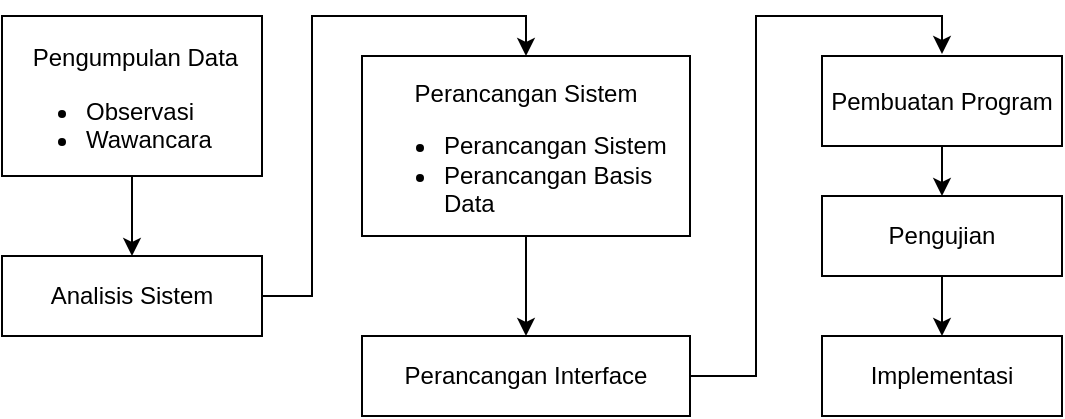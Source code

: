<mxfile version="14.6.11" type="github">
  <diagram id="qnI18TV7J52nefKSVEtd" name="Page-1">
    <mxGraphModel dx="1933" dy="1265" grid="1" gridSize="10" guides="1" tooltips="1" connect="1" arrows="1" fold="1" page="1" pageScale="1" pageWidth="827" pageHeight="1169" math="0" shadow="0">
      <root>
        <mxCell id="0" />
        <mxCell id="1" parent="0" />
        <mxCell id="ZNmP25YWaFyUqQqaotwT-8" style="edgeStyle=orthogonalEdgeStyle;rounded=0;orthogonalLoop=1;jettySize=auto;html=1;exitX=0.5;exitY=1;exitDx=0;exitDy=0;" edge="1" parent="1" source="ZNmP25YWaFyUqQqaotwT-1" target="ZNmP25YWaFyUqQqaotwT-5">
          <mxGeometry relative="1" as="geometry" />
        </mxCell>
        <mxCell id="ZNmP25YWaFyUqQqaotwT-1" value="&lt;br&gt;&amp;nbsp; &amp;nbsp; Pengumpulan Data&lt;br&gt;&lt;ul&gt;&lt;li&gt;Observasi&lt;/li&gt;&lt;li&gt;Wawancara&lt;/li&gt;&lt;/ul&gt;" style="rounded=0;whiteSpace=wrap;html=1;align=left;" vertex="1" parent="1">
          <mxGeometry x="30" y="40" width="130" height="80" as="geometry" />
        </mxCell>
        <mxCell id="ZNmP25YWaFyUqQqaotwT-13" style="edgeStyle=orthogonalEdgeStyle;rounded=0;orthogonalLoop=1;jettySize=auto;html=1;entryX=0.5;entryY=0;entryDx=0;entryDy=0;" edge="1" parent="1" source="ZNmP25YWaFyUqQqaotwT-2" target="ZNmP25YWaFyUqQqaotwT-6">
          <mxGeometry relative="1" as="geometry" />
        </mxCell>
        <mxCell id="ZNmP25YWaFyUqQqaotwT-2" value="Pembuatan Program" style="rounded=0;whiteSpace=wrap;html=1;" vertex="1" parent="1">
          <mxGeometry x="440" y="60" width="120" height="45" as="geometry" />
        </mxCell>
        <mxCell id="ZNmP25YWaFyUqQqaotwT-12" style="edgeStyle=orthogonalEdgeStyle;rounded=0;orthogonalLoop=1;jettySize=auto;html=1;exitX=1;exitY=0.5;exitDx=0;exitDy=0;" edge="1" parent="1" source="ZNmP25YWaFyUqQqaotwT-3">
          <mxGeometry relative="1" as="geometry">
            <mxPoint x="500" y="59" as="targetPoint" />
            <Array as="points">
              <mxPoint x="407" y="220" />
              <mxPoint x="407" y="40" />
              <mxPoint x="500" y="40" />
              <mxPoint x="500" y="59" />
            </Array>
          </mxGeometry>
        </mxCell>
        <mxCell id="ZNmP25YWaFyUqQqaotwT-3" value="Perancangan Interface" style="rounded=0;whiteSpace=wrap;html=1;" vertex="1" parent="1">
          <mxGeometry x="210" y="200" width="164" height="40" as="geometry" />
        </mxCell>
        <mxCell id="ZNmP25YWaFyUqQqaotwT-11" style="edgeStyle=orthogonalEdgeStyle;rounded=0;orthogonalLoop=1;jettySize=auto;html=1;entryX=0.5;entryY=0;entryDx=0;entryDy=0;" edge="1" parent="1" source="ZNmP25YWaFyUqQqaotwT-4" target="ZNmP25YWaFyUqQqaotwT-3">
          <mxGeometry relative="1" as="geometry">
            <Array as="points">
              <mxPoint x="292" y="180" />
              <mxPoint x="292" y="180" />
            </Array>
          </mxGeometry>
        </mxCell>
        <mxCell id="ZNmP25YWaFyUqQqaotwT-4" value="&lt;br&gt;Perancangan Sistem&lt;br&gt;&lt;ul&gt;&lt;li style=&quot;text-align: left&quot;&gt;Perancangan Sistem&lt;/li&gt;&lt;li style=&quot;text-align: left&quot;&gt;Perancangan Basis Data&lt;/li&gt;&lt;/ul&gt;" style="rounded=0;whiteSpace=wrap;html=1;" vertex="1" parent="1">
          <mxGeometry x="210" y="60" width="164" height="90" as="geometry" />
        </mxCell>
        <mxCell id="ZNmP25YWaFyUqQqaotwT-10" style="edgeStyle=orthogonalEdgeStyle;rounded=0;orthogonalLoop=1;jettySize=auto;html=1;" edge="1" parent="1" source="ZNmP25YWaFyUqQqaotwT-5">
          <mxGeometry relative="1" as="geometry">
            <mxPoint x="292" y="60" as="targetPoint" />
            <Array as="points">
              <mxPoint x="185" y="180" />
              <mxPoint x="185" y="40" />
              <mxPoint x="292" y="40" />
              <mxPoint x="292" y="60" />
            </Array>
          </mxGeometry>
        </mxCell>
        <mxCell id="ZNmP25YWaFyUqQqaotwT-5" value="Analisis Sistem" style="rounded=0;whiteSpace=wrap;html=1;" vertex="1" parent="1">
          <mxGeometry x="30" y="160" width="130" height="40" as="geometry" />
        </mxCell>
        <mxCell id="ZNmP25YWaFyUqQqaotwT-14" style="edgeStyle=orthogonalEdgeStyle;rounded=0;orthogonalLoop=1;jettySize=auto;html=1;entryX=0.5;entryY=0;entryDx=0;entryDy=0;" edge="1" parent="1" source="ZNmP25YWaFyUqQqaotwT-6" target="ZNmP25YWaFyUqQqaotwT-7">
          <mxGeometry relative="1" as="geometry" />
        </mxCell>
        <mxCell id="ZNmP25YWaFyUqQqaotwT-6" value="Pengujian" style="rounded=0;whiteSpace=wrap;html=1;" vertex="1" parent="1">
          <mxGeometry x="440" y="130" width="120" height="40" as="geometry" />
        </mxCell>
        <mxCell id="ZNmP25YWaFyUqQqaotwT-7" value="Implementasi" style="rounded=0;whiteSpace=wrap;html=1;" vertex="1" parent="1">
          <mxGeometry x="440" y="200" width="120" height="40" as="geometry" />
        </mxCell>
      </root>
    </mxGraphModel>
  </diagram>
</mxfile>
